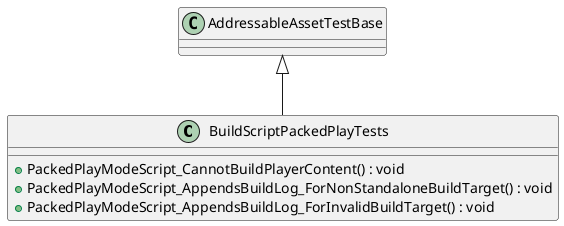 @startuml
class BuildScriptPackedPlayTests {
    + PackedPlayModeScript_CannotBuildPlayerContent() : void
    + PackedPlayModeScript_AppendsBuildLog_ForNonStandaloneBuildTarget() : void
    + PackedPlayModeScript_AppendsBuildLog_ForInvalidBuildTarget() : void
}
AddressableAssetTestBase <|-- BuildScriptPackedPlayTests
@enduml
